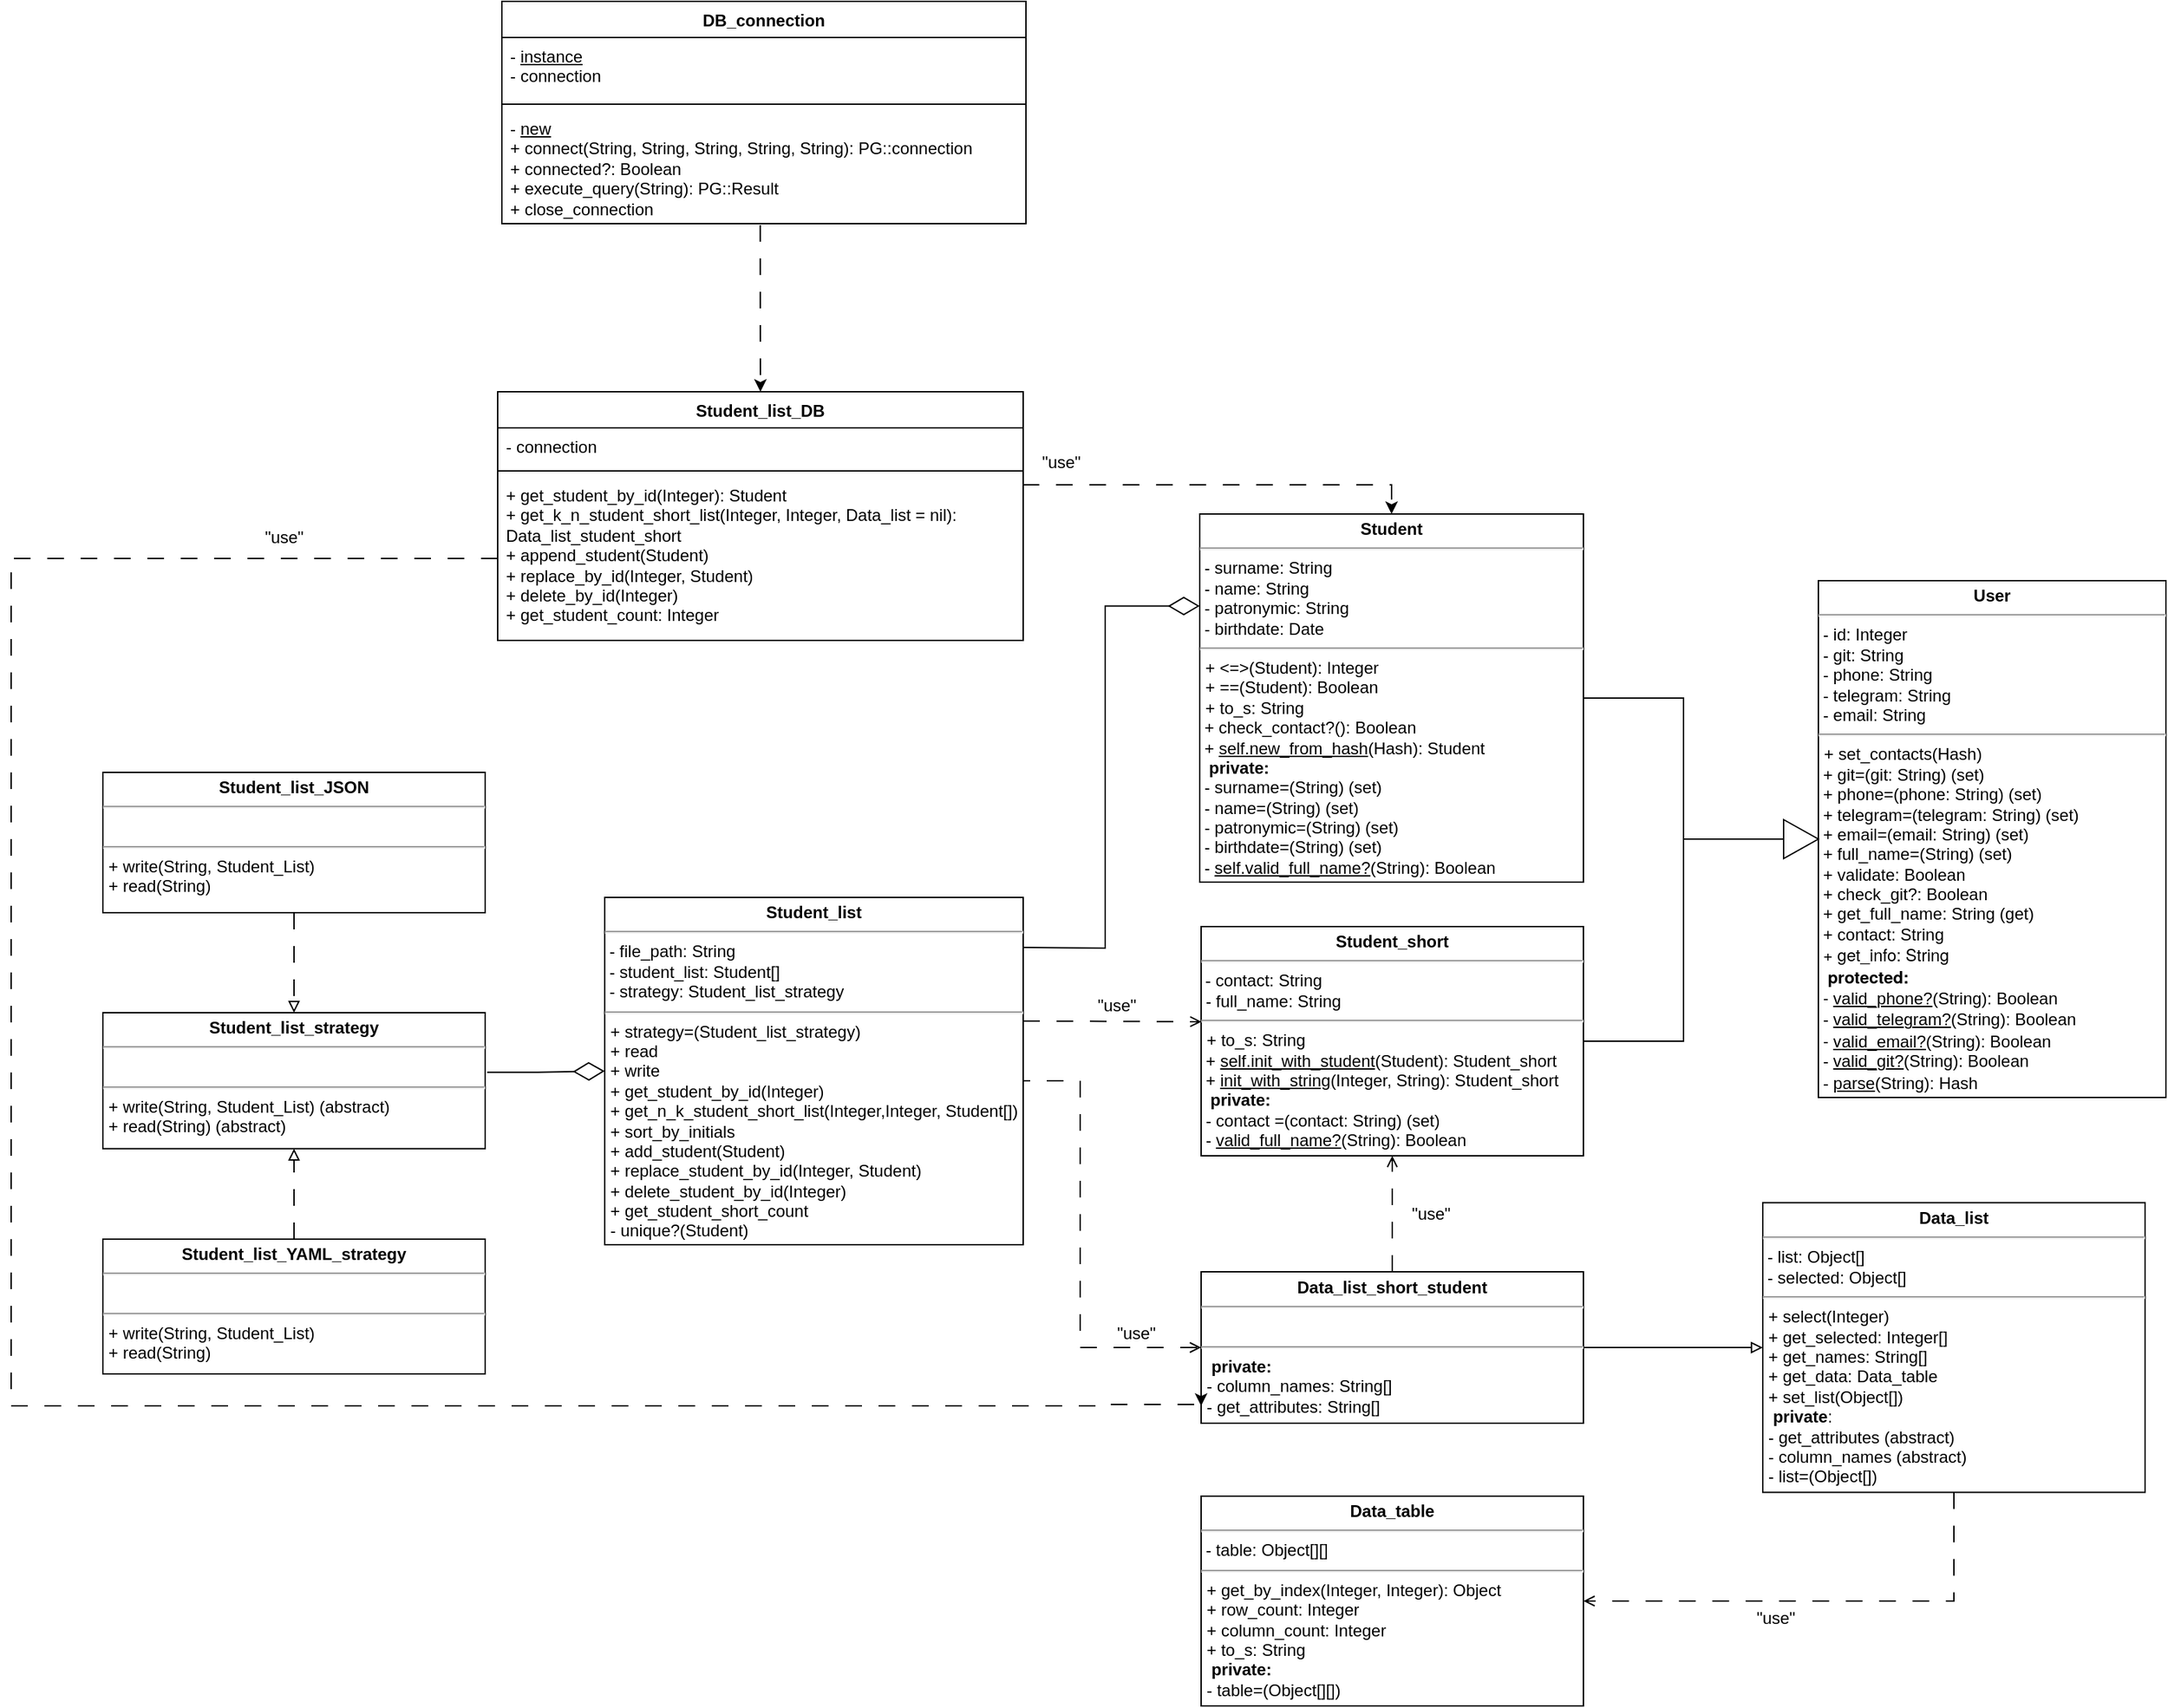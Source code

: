 <mxfile version="23.0.2" type="device">
  <diagram name="Страница — 1" id="i9a7rYfuKe7Sr2Hh15UE">
    <mxGraphModel dx="2114" dy="1324" grid="0" gridSize="10" guides="1" tooltips="1" connect="1" arrows="1" fold="1" page="0" pageScale="1" pageWidth="827" pageHeight="1169" math="0" shadow="0">
      <root>
        <mxCell id="0" />
        <mxCell id="1" parent="0" />
        <mxCell id="XE95BQeEQHAdmC5Dozax-6" value="&lt;p style=&quot;margin: 4px 0px 0px; text-align: center;&quot;&gt;&lt;b style=&quot;&quot;&gt;&lt;font style=&quot;font-size: 12px;&quot;&gt;User&lt;/font&gt;&lt;/b&gt;&lt;/p&gt;&lt;hr style=&quot;&quot;&gt;&lt;div style=&quot;border-color: var(--border-color);&quot;&gt;&lt;font style=&quot;border-color: var(--border-color); font-size: 12px;&quot; face=&quot;Helvetica&quot;&gt;&amp;nbsp;- id: Integer&lt;/font&gt;&lt;/div&gt;&lt;div style=&quot;border-color: var(--border-color);&quot;&gt;&lt;font style=&quot;font-size: 12px;&quot;&gt;&amp;nbsp;-&lt;/font&gt;&lt;span style=&quot;background-color: initial;&quot;&gt;&amp;nbsp;git: String&amp;nbsp;&lt;/span&gt;&lt;/div&gt;&lt;div style=&quot;border-color: var(--border-color);&quot;&gt;&lt;font style=&quot;font-size: 12px;&quot;&gt;&amp;nbsp;- phone: String&lt;/font&gt;&lt;/div&gt;&lt;div style=&quot;border-color: var(--border-color);&quot;&gt;&lt;font style=&quot;font-size: 12px;&quot;&gt;&amp;nbsp;- telegram: String&lt;/font&gt;&lt;/div&gt;&lt;div style=&quot;border-color: var(--border-color);&quot;&gt;&lt;font style=&quot;font-size: 12px;&quot;&gt;&amp;nbsp;- email: String&lt;/font&gt;&lt;/div&gt;&lt;hr style=&quot;&quot;&gt;&lt;p style=&quot;margin: 0px 0px 0px 4px;&quot;&gt;&lt;font style=&quot;font-size: 12px;&quot;&gt;+ set_contacts(Hash)&amp;nbsp;&lt;/font&gt;&lt;/p&gt;&lt;font style=&quot;font-size: 12px;&quot;&gt;&amp;nbsp;+ git=(git: String) (set)&lt;br&gt;&amp;nbsp;+ phone=(phone: String) (set)&lt;br&gt;&amp;nbsp;+ telegram=(telegram: String) (set)&lt;br&gt;&amp;nbsp;+&amp;nbsp;email=(email: String) (set)&lt;br style=&quot;&quot;&gt;&amp;nbsp;+ full_name=(String) (set)&lt;br style=&quot;&quot;&gt;&amp;nbsp;+&amp;nbsp;validate: Boolean&lt;br style=&quot;&quot;&gt;&amp;nbsp;+&amp;nbsp;check_git?: Boolean&lt;br style=&quot;&quot;&gt;&amp;nbsp;+&amp;nbsp;get_full_name: String (get)&lt;br style=&quot;&quot;&gt;&amp;nbsp;+ contact: String&lt;br style=&quot;&quot;&gt;&lt;span style=&quot;font-family: &amp;quot;Helvetica Neue&amp;quot;; background-color: initial;&quot; class=&quot;Apple-converted-space&quot;&gt;&amp;nbsp;+ get_info: String&lt;span style=&quot;background-color: initial;&quot; class=&quot;Apple-converted-space&quot;&gt;&amp;nbsp;&lt;br&gt;&lt;/span&gt;&lt;span style=&quot;background-color: initial;&quot;&gt;&amp;nbsp;&amp;nbsp;&lt;b style=&quot;&quot;&gt;protected:&amp;nbsp;&lt;/b&gt;&lt;br&gt;&lt;/span&gt;&amp;nbsp;-&amp;nbsp;&lt;/span&gt;&lt;u&gt;valid_phone?&lt;/u&gt;(String): Boolean&lt;br&gt;&amp;nbsp;-&amp;nbsp;&lt;u&gt;valid_telegram?&lt;/u&gt;(String): Boolean&lt;span style=&quot;font-family: &amp;quot;Helvetica Neue&amp;quot;; background-color: initial;&quot; class=&quot;Apple-converted-space&quot;&gt;&amp;nbsp;&lt;br&gt;&amp;nbsp;-&amp;nbsp;&lt;u&gt;v&lt;/u&gt;&lt;/span&gt;&lt;u&gt;alid_email?&lt;/u&gt;(String): Boolean&lt;br&gt;&amp;nbsp;-&amp;nbsp;&lt;u&gt;valid_git?&lt;/u&gt;(String): Boolean&lt;br&gt;&amp;nbsp;-&amp;nbsp;&lt;u&gt;parse&lt;/u&gt;(String): Hash&amp;nbsp;&lt;span style=&quot;font-family: &amp;quot;Helvetica Neue&amp;quot;; background-color: initial;&quot;&gt;&lt;/span&gt;&lt;br&gt;&lt;br&gt;&lt;span style=&quot;font-family: &amp;quot;Helvetica Neue&amp;quot;; background-color: initial;&quot; class=&quot;Apple-converted-space&quot;&gt;&amp;nbsp;&lt;/span&gt;&lt;/font&gt;" style="verticalAlign=top;align=left;overflow=fill;fontSize=12;fontFamily=Helvetica;html=1;whiteSpace=wrap;spacingLeft=1;spacing=0;spacingTop=0;" parent="1" vertex="1">
          <mxGeometry x="564" y="146" width="250" height="372" as="geometry" />
        </mxCell>
        <mxCell id="r5wtg_AWXMAh0Cm2pznO-2" style="edgeStyle=orthogonalEdgeStyle;rounded=0;orthogonalLoop=1;jettySize=auto;html=1;entryX=0;entryY=0.5;entryDx=0;entryDy=0;endArrow=none;endFill=0;" parent="1" source="XE95BQeEQHAdmC5Dozax-8" target="r5wtg_AWXMAh0Cm2pznO-1" edge="1">
          <mxGeometry relative="1" as="geometry" />
        </mxCell>
        <mxCell id="XE95BQeEQHAdmC5Dozax-8" value="&lt;p style=&quot;margin: 4px 0px 0px; text-align: center; font-size: 12px;&quot;&gt;&lt;b style=&quot;font-size: 12px;&quot;&gt;&lt;font style=&quot;font-size: 12px;&quot;&gt;Student&lt;/font&gt;&lt;/b&gt;&lt;/p&gt;&lt;hr style=&quot;font-size: 12px;&quot;&gt;&lt;div style=&quot;border-color: var(--border-color); font-size: 12px;&quot;&gt;&lt;font style=&quot;border-color: var(--border-color); font-size: 12px;&quot;&gt;&amp;nbsp;- surname: String&amp;nbsp;&lt;br style=&quot;font-size: 12px;&quot;&gt;&lt;/font&gt;&lt;/div&gt;&lt;div style=&quot;border-color: var(--border-color); font-size: 12px;&quot;&gt;&lt;font style=&quot;border-color: var(--border-color); font-size: 12px;&quot;&gt;&amp;nbsp;- name: String&amp;nbsp;&lt;/font&gt;&lt;/div&gt;&lt;div style=&quot;border-color: var(--border-color); font-size: 12px;&quot;&gt;&lt;font style=&quot;border-color: var(--border-color); font-size: 12px;&quot;&gt;&amp;nbsp;- patronymic: String&lt;/font&gt;&lt;/div&gt;&lt;div style=&quot;border-color: var(--border-color); font-size: 12px;&quot;&gt;&lt;font style=&quot;border-color: var(--border-color); font-size: 12px;&quot;&gt;&amp;nbsp;- birthdate: Date&amp;nbsp;&lt;/font&gt;&lt;/div&gt;&lt;hr style=&quot;font-size: 12px;&quot;&gt;&lt;p style=&quot;margin: 0px 0px 0px 4px; font-size: 12px;&quot;&gt;&lt;font style=&quot;font-size: 12px;&quot;&gt;+&amp;nbsp;&lt;/font&gt;&amp;lt;=&amp;gt;(Student): Integer&lt;/p&gt;&lt;p style=&quot;margin: 0px 0px 0px 4px; font-size: 12px;&quot;&gt;+ ==(Student): Boolean&lt;/p&gt;&lt;p style=&quot;margin: 0px 0px 0px 4px; font-size: 12px;&quot;&gt;&lt;font style=&quot;font-size: 12px;&quot;&gt;+ t&lt;/font&gt;o_s: String&lt;span style=&quot;font-size: 12px; background-color: initial;&quot; class=&quot;Apple-converted-space&quot;&gt;&amp;nbsp;&lt;/span&gt;&lt;/p&gt;&lt;font style=&quot;font-size: 12px;&quot;&gt;&amp;nbsp;+&amp;nbsp;check_contact?(): Boolean&lt;br&gt;&amp;nbsp;+ &lt;u&gt;self.new_from_hash&lt;/u&gt;(Hash): Student&lt;br&gt;&amp;nbsp;&amp;nbsp;&lt;b&gt;private:&lt;/b&gt;&lt;br style=&quot;font-size: 12px;&quot;&gt;&amp;nbsp;- surname=(String) (set)&lt;br style=&quot;font-size: 12px;&quot;&gt;&amp;nbsp;- name=(String) (set)&lt;br style=&quot;font-size: 12px;&quot;&gt;&amp;nbsp;- patronymic=(String)&amp;nbsp;&lt;span style=&quot;background-color: initial; font-size: 12px;&quot; class=&quot;Apple-converted-space&quot;&gt;(set)&lt;br&gt;&amp;nbsp;- birthdate=(String) (set)&lt;span style=&quot;background-color: initial; font-size: 12px;&quot;&gt;&lt;br style=&quot;font-size: 12px;&quot;&gt;&lt;/span&gt;&amp;nbsp;-&amp;nbsp;&lt;u&gt;self.valid_full_name?&lt;/u&gt;(String): Boolean&lt;span style=&quot;font-size: 12px; background-color: initial;&quot; class=&quot;Apple-converted-space&quot;&gt;&amp;nbsp;&lt;/span&gt;&lt;/span&gt;&lt;br style=&quot;font-size: 12px;&quot;&gt;&lt;br style=&quot;font-size: 12px;&quot;&gt;&lt;span style=&quot;background-color: initial; font-size: 12px;&quot; class=&quot;Apple-converted-space&quot;&gt;&amp;nbsp;&lt;/span&gt;&lt;/font&gt;" style="verticalAlign=top;align=left;overflow=fill;fontSize=12;fontFamily=Helvetica;html=1;whiteSpace=wrap;spacingLeft=1;spacing=0;spacingTop=0;" parent="1" vertex="1">
          <mxGeometry x="119" y="98" width="276" height="265" as="geometry" />
        </mxCell>
        <mxCell id="r5wtg_AWXMAh0Cm2pznO-3" style="edgeStyle=orthogonalEdgeStyle;rounded=0;orthogonalLoop=1;jettySize=auto;html=1;entryX=0;entryY=0.5;entryDx=0;entryDy=0;endArrow=none;endFill=0;" parent="1" source="XE95BQeEQHAdmC5Dozax-9" target="r5wtg_AWXMAh0Cm2pznO-1" edge="1">
          <mxGeometry relative="1" as="geometry" />
        </mxCell>
        <mxCell id="XE95BQeEQHAdmC5Dozax-9" value="&lt;p style=&quot;margin: 4px 0px 0px; text-align: center;&quot;&gt;&lt;b style=&quot;&quot;&gt;&lt;font face=&quot;Helvetica&quot; style=&quot;font-size: 12px;&quot;&gt;Student_short&lt;/font&gt;&lt;/b&gt;&lt;/p&gt;&lt;hr style=&quot;&quot;&gt;&lt;div style=&quot;border-color: var(--border-color);&quot;&gt;&lt;font style=&quot;font-size: 12px;&quot;&gt;&lt;span style=&quot;background-color: initial;&quot;&gt;&lt;font face=&quot;Lt6sbaxPKtE7krCIfs0r&quot;&gt;&amp;nbsp;-&lt;/font&gt;&amp;nbsp;contact&lt;/span&gt;&lt;span style=&quot;background-color: initial;&quot;&gt;: String&lt;/span&gt;&lt;/font&gt;&lt;/div&gt;&lt;div style=&quot;border-color: var(--border-color);&quot;&gt;&lt;font style=&quot;font-size: 12px;&quot;&gt;&lt;span style=&quot;background-color: initial;&quot;&gt;&amp;nbsp;- full_name: String&lt;/span&gt;&lt;/font&gt;&lt;/div&gt;&lt;hr style=&quot;&quot;&gt;&lt;p style=&quot;margin: 0px 0px 0px 4px;&quot;&gt;&lt;font style=&quot;background-color: initial;&quot;&gt;+&amp;nbsp;&lt;/font&gt;&lt;span style=&quot;background-color: initial;&quot;&gt;to_s: String&lt;/span&gt;&lt;span style=&quot;background-color: initial;&quot; class=&quot;Apple-converted-space&quot;&gt;&amp;nbsp;&lt;/span&gt;&lt;br&gt;&lt;/p&gt;&lt;font style=&quot;font-size: 12px;&quot;&gt;&lt;span style=&quot;background-color: initial;&quot; class=&quot;Apple-converted-space&quot;&gt;&amp;nbsp;+&amp;nbsp;&lt;/span&gt;&lt;u&gt;self.init_with_student&lt;/u&gt;(Student): Student_short&lt;br&gt;&amp;nbsp;+&amp;nbsp;&lt;u&gt;init_with_string&lt;/u&gt;(Integer, String): Student_short&lt;br&gt;&amp;nbsp;&amp;nbsp;&lt;b&gt;private:&lt;/b&gt;&lt;br&gt;&amp;nbsp;- contact =(contact: String) (set)&lt;br&gt;&lt;span style=&quot;background-color: initial;&quot; class=&quot;Apple-converted-space&quot;&gt;&amp;nbsp;-&amp;nbsp;&lt;u&gt;valid_full_name?&lt;/u&gt;(String): Boolean&lt;/span&gt;&lt;br&gt;&lt;br&gt;&lt;span style=&quot;font-family: Lt6sbaxPKtE7krCIfs0r; background-color: initial;&quot; class=&quot;Apple-converted-space&quot;&gt;&amp;nbsp;&lt;/span&gt;&lt;/font&gt;" style="verticalAlign=top;align=left;overflow=fill;fontSize=12;fontFamily=Helvetica;html=1;whiteSpace=wrap;spacingLeft=1;spacing=0;spacingTop=0;" parent="1" vertex="1">
          <mxGeometry x="120" y="395" width="275" height="165" as="geometry" />
        </mxCell>
        <mxCell id="PT7E_KIHdmfiMfbQSfNv-4" value="&lt;p style=&quot;margin: 4px 0px 0px; text-align: center;&quot;&gt;&lt;b&gt;Data_list_short_student&lt;/b&gt;&lt;/p&gt;&lt;hr style=&quot;&quot;&gt;&lt;div style=&quot;border-color: var(--border-color);&quot;&gt;&lt;br&gt;&lt;/div&gt;&lt;hr style=&quot;&quot;&gt;&lt;p style=&quot;margin: 0px 0px 0px 4px;&quot;&gt;&amp;nbsp;&lt;b&gt;private:&lt;/b&gt;&lt;/p&gt;&lt;p style=&quot;margin: 0px 0px 0px 4px;&quot;&gt;- column_names: String[]&lt;/p&gt;&lt;p style=&quot;margin: 0px 0px 0px 4px;&quot;&gt;-&amp;nbsp;get_attributes: String[]&lt;/p&gt;" style="verticalAlign=top;align=left;overflow=fill;fontSize=12;fontFamily=Helvetica;html=1;whiteSpace=wrap;spacingLeft=1;spacing=0;spacingTop=0;" parent="1" vertex="1">
          <mxGeometry x="120" y="643.5" width="275" height="109" as="geometry" />
        </mxCell>
        <mxCell id="Pea8CBOK4NY8jZDrgwvB-4" style="edgeStyle=orthogonalEdgeStyle;rounded=0;orthogonalLoop=1;jettySize=auto;html=1;entryX=0.5;entryY=1;entryDx=0;entryDy=0;dashed=1;endArrow=open;endFill=0;dashPattern=12 12;" parent="1" source="PT7E_KIHdmfiMfbQSfNv-4" target="XE95BQeEQHAdmC5Dozax-9" edge="1">
          <mxGeometry relative="1" as="geometry" />
        </mxCell>
        <mxCell id="Pea8CBOK4NY8jZDrgwvB-5" value="&quot;use&quot;" style="text;html=1;align=center;verticalAlign=middle;resizable=0;points=[];autosize=1;strokeColor=none;fillColor=none;" parent="1" vertex="1">
          <mxGeometry x="262" y="589" width="46" height="26" as="geometry" />
        </mxCell>
        <mxCell id="Pea8CBOK4NY8jZDrgwvB-9" style="edgeStyle=orthogonalEdgeStyle;rounded=0;orthogonalLoop=1;jettySize=auto;html=1;entryX=1;entryY=0.5;entryDx=0;entryDy=0;endArrow=none;endFill=0;startArrow=block;startFill=0;" parent="1" source="Pea8CBOK4NY8jZDrgwvB-6" target="PT7E_KIHdmfiMfbQSfNv-4" edge="1">
          <mxGeometry relative="1" as="geometry" />
        </mxCell>
        <mxCell id="Pea8CBOK4NY8jZDrgwvB-13" style="edgeStyle=orthogonalEdgeStyle;rounded=0;orthogonalLoop=1;jettySize=auto;html=1;exitX=0.5;exitY=1;exitDx=0;exitDy=0;entryX=1;entryY=0.5;entryDx=0;entryDy=0;endArrow=open;endFill=0;startArrow=none;startFill=0;dashed=1;dashPattern=12 12;" parent="1" source="Pea8CBOK4NY8jZDrgwvB-6" target="Pea8CBOK4NY8jZDrgwvB-12" edge="1">
          <mxGeometry relative="1" as="geometry" />
        </mxCell>
        <mxCell id="Pea8CBOK4NY8jZDrgwvB-6" value="&lt;p style=&quot;margin: 4px 0px 0px; text-align: center;&quot;&gt;&lt;b&gt;Data_list&lt;/b&gt;&lt;/p&gt;&lt;hr style=&quot;&quot;&gt;&lt;div style=&quot;border-color: var(--border-color);&quot;&gt;&amp;nbsp;- list: Object[]&lt;/div&gt;&lt;div style=&quot;border-color: var(--border-color);&quot;&gt;&amp;nbsp;- selected: Object[]&lt;/div&gt;&lt;hr style=&quot;&quot;&gt;&lt;p style=&quot;margin: 0px 0px 0px 4px;&quot;&gt;&lt;span style=&quot;background-color: initial;&quot;&gt;+ select(Integer)&lt;/span&gt;&lt;/p&gt;&lt;p style=&quot;margin: 0px 0px 0px 4px;&quot;&gt;+ get_selected: Integer[]&lt;/p&gt;&lt;p style=&quot;margin: 0px 0px 0px 4px;&quot;&gt;+ get_names: String[]&lt;/p&gt;&lt;p style=&quot;margin: 0px 0px 0px 4px;&quot;&gt;+ get_data: Data_table&lt;/p&gt;&lt;p style=&quot;margin: 0px 0px 0px 4px;&quot;&gt;+ set_list(Object[])&lt;/p&gt;&lt;p style=&quot;margin: 0px 0px 0px 4px;&quot;&gt;&lt;b&gt;&amp;nbsp;private&lt;/b&gt;:&lt;/p&gt;&lt;p style=&quot;margin: 0px 0px 0px 4px;&quot;&gt;-&amp;nbsp;get_attributes (abstract)&lt;/p&gt;&lt;p style=&quot;margin: 0px 0px 0px 4px;&quot;&gt;- column_names (abstract)&lt;/p&gt;&lt;p style=&quot;margin: 0px 0px 0px 4px;&quot;&gt;- list=(Object[])&lt;/p&gt;" style="verticalAlign=top;align=left;overflow=fill;fontSize=12;fontFamily=Helvetica;html=1;whiteSpace=wrap;spacingLeft=1;spacing=0;spacingTop=0;" parent="1" vertex="1">
          <mxGeometry x="524" y="593.75" width="275" height="208.5" as="geometry" />
        </mxCell>
        <mxCell id="Pea8CBOK4NY8jZDrgwvB-12" value="&lt;p style=&quot;margin: 4px 0px 0px; text-align: center;&quot;&gt;&lt;b&gt;Data_table&lt;/b&gt;&lt;/p&gt;&lt;hr style=&quot;&quot;&gt;&lt;div style=&quot;border-color: var(--border-color);&quot;&gt;&amp;nbsp;- table: Object[][]&lt;/div&gt;&lt;hr style=&quot;&quot;&gt;&lt;p style=&quot;margin: 0px 0px 0px 4px;&quot;&gt;+&amp;nbsp;get_by_index(Integer, Integer): Object&lt;/p&gt;&lt;p style=&quot;margin: 0px 0px 0px 4px;&quot;&gt;+ row_count: Integer&lt;/p&gt;&lt;p style=&quot;margin: 0px 0px 0px 4px;&quot;&gt;+ column_count: Integer&lt;/p&gt;&lt;p style=&quot;margin: 0px 0px 0px 4px;&quot;&gt;+ to_s: String&lt;/p&gt;&lt;p style=&quot;margin: 0px 0px 0px 4px;&quot;&gt;&amp;nbsp;&lt;b&gt;private:&lt;/b&gt;&lt;/p&gt;&lt;p style=&quot;margin: 0px 0px 0px 4px;&quot;&gt;- table=(Object[][])&lt;/p&gt;" style="verticalAlign=top;align=left;overflow=fill;fontSize=12;fontFamily=Helvetica;html=1;whiteSpace=wrap;spacingLeft=1;spacing=0;spacingTop=0;" parent="1" vertex="1">
          <mxGeometry x="120" y="805" width="275" height="151" as="geometry" />
        </mxCell>
        <mxCell id="Pea8CBOK4NY8jZDrgwvB-14" value="&quot;use&quot;" style="text;html=1;align=center;verticalAlign=middle;resizable=0;points=[];autosize=1;strokeColor=none;fillColor=none;" parent="1" vertex="1">
          <mxGeometry x="510" y="880" width="46" height="26" as="geometry" />
        </mxCell>
        <mxCell id="BpApTvD1QGcqfDAQHZFD-7" style="edgeStyle=orthogonalEdgeStyle;rounded=0;orthogonalLoop=1;jettySize=auto;html=1;exitX=1;exitY=0.5;exitDx=0;exitDy=0;entryX=0;entryY=0.5;entryDx=0;entryDy=0;dashed=1;dashPattern=12 12;endArrow=open;endFill=0;" parent="1" source="BpApTvD1QGcqfDAQHZFD-3" target="PT7E_KIHdmfiMfbQSfNv-4" edge="1">
          <mxGeometry relative="1" as="geometry">
            <Array as="points">
              <mxPoint x="33" y="506" />
              <mxPoint x="33" y="698" />
            </Array>
          </mxGeometry>
        </mxCell>
        <mxCell id="BpApTvD1QGcqfDAQHZFD-3" value="&lt;p style=&quot;margin: 4px 0px 0px; text-align: center;&quot;&gt;&lt;b&gt;Student_list&lt;/b&gt;&lt;/p&gt;&lt;hr style=&quot;&quot;&gt;&lt;div style=&quot;border-color: var(--border-color);&quot;&gt;&amp;nbsp;- file_path: String&lt;/div&gt;&lt;div style=&quot;border-color: var(--border-color);&quot;&gt;&amp;nbsp;- student_list: Student[]&lt;/div&gt;&lt;div style=&quot;border-color: var(--border-color);&quot;&gt;&amp;nbsp;- strategy: Student_list_strategy&lt;/div&gt;&lt;hr style=&quot;&quot;&gt;&lt;p style=&quot;margin: 0px 0px 0px 4px;&quot;&gt;+ strategy=(Student_list_strategy&lt;span style=&quot;background-color: initial;&quot;&gt;)&lt;/span&gt;&lt;/p&gt;&lt;p style=&quot;margin: 0px 0px 0px 4px;&quot;&gt;&lt;span style=&quot;background-color: initial;&quot;&gt;+ read&lt;/span&gt;&lt;/p&gt;&lt;p style=&quot;margin: 0px 0px 0px 4px;&quot;&gt;+ write&lt;/p&gt;&lt;p style=&quot;margin: 0px 0px 0px 4px;&quot;&gt;+ get_student_by_id(Integer)&lt;/p&gt;&lt;p style=&quot;margin: 0px 0px 0px 4px;&quot;&gt;+ get_n_k_student_short_list(Integer,Integer,&amp;nbsp;Student[])&lt;/p&gt;&lt;p style=&quot;margin: 0px 0px 0px 4px;&quot;&gt;+ sort_by_initials&lt;/p&gt;&lt;p style=&quot;margin: 0px 0px 0px 4px;&quot;&gt;+ add_student(Student)&lt;/p&gt;&lt;p style=&quot;margin: 0px 0px 0px 4px;&quot;&gt;+ replace_student_by_id(Integer, Student)&lt;/p&gt;&lt;p style=&quot;margin: 0px 0px 0px 4px;&quot;&gt;+ delete_student_by_id(Integer)&lt;/p&gt;&lt;p style=&quot;margin: 0px 0px 0px 4px;&quot;&gt;+ get_student_short_count&lt;/p&gt;&lt;p style=&quot;margin: 0px 0px 0px 4px;&quot;&gt;- unique?(Student)&lt;/p&gt;&lt;p style=&quot;margin: 0px 0px 0px 4px;&quot;&gt;&lt;br&gt;&lt;/p&gt;" style="verticalAlign=top;align=left;overflow=fill;fontSize=12;fontFamily=Helvetica;html=1;whiteSpace=wrap;spacingLeft=1;spacing=0;spacingTop=0;" parent="1" vertex="1">
          <mxGeometry x="-309" y="374" width="301" height="250" as="geometry" />
        </mxCell>
        <mxCell id="BpApTvD1QGcqfDAQHZFD-6" style="edgeStyle=orthogonalEdgeStyle;rounded=0;orthogonalLoop=1;jettySize=auto;html=1;entryX=0.001;entryY=0.415;entryDx=0;entryDy=0;entryPerimeter=0;endArrow=open;endFill=0;dashed=1;dashPattern=12 12;" parent="1" target="XE95BQeEQHAdmC5Dozax-9" edge="1">
          <mxGeometry relative="1" as="geometry">
            <mxPoint x="-8" y="463" as="sourcePoint" />
          </mxGeometry>
        </mxCell>
        <mxCell id="BpApTvD1QGcqfDAQHZFD-8" value="&quot;use&quot;" style="text;html=1;align=center;verticalAlign=middle;resizable=0;points=[];autosize=1;strokeColor=none;fillColor=none;" parent="1" vertex="1">
          <mxGeometry x="36" y="439" width="46" height="26" as="geometry" />
        </mxCell>
        <mxCell id="BpApTvD1QGcqfDAQHZFD-9" value="&quot;use&quot;" style="text;html=1;align=center;verticalAlign=middle;resizable=0;points=[];autosize=1;strokeColor=none;fillColor=none;" parent="1" vertex="1">
          <mxGeometry x="50" y="675" width="46" height="26" as="geometry" />
        </mxCell>
        <mxCell id="RZ3JEqOYBqGu6zBNdv0o-5" style="edgeStyle=orthogonalEdgeStyle;rounded=0;orthogonalLoop=1;jettySize=auto;html=1;entryX=0.5;entryY=0;entryDx=0;entryDy=0;endArrow=block;endFill=0;dashed=1;dashPattern=12 12;" parent="1" source="BpApTvD1QGcqfDAQHZFD-10" target="RZ3JEqOYBqGu6zBNdv0o-4" edge="1">
          <mxGeometry relative="1" as="geometry" />
        </mxCell>
        <mxCell id="BpApTvD1QGcqfDAQHZFD-10" value="&lt;p style=&quot;margin: 4px 0px 0px; text-align: center;&quot;&gt;&lt;b&gt;Student_list_JSON&lt;/b&gt;&lt;/p&gt;&lt;hr style=&quot;&quot;&gt;&lt;div style=&quot;border-color: var(--border-color);&quot;&gt;&lt;br&gt;&lt;/div&gt;&lt;hr style=&quot;&quot;&gt;&lt;p style=&quot;border-color: var(--border-color); margin: 0px 0px 0px 4px;&quot;&gt;+ write(String, Student_List)&amp;nbsp;&lt;br style=&quot;border-color: var(--border-color);&quot;&gt;&lt;/p&gt;&lt;p style=&quot;border-color: var(--border-color); margin: 0px 0px 0px 4px;&quot;&gt;+ read(String)&amp;nbsp;&lt;/p&gt;" style="verticalAlign=top;align=left;overflow=fill;fontSize=12;fontFamily=Helvetica;html=1;whiteSpace=wrap;spacingLeft=1;spacing=0;spacingTop=0;" parent="1" vertex="1">
          <mxGeometry x="-670" y="284" width="275" height="101" as="geometry" />
        </mxCell>
        <mxCell id="RZ3JEqOYBqGu6zBNdv0o-6" style="edgeStyle=orthogonalEdgeStyle;rounded=0;orthogonalLoop=1;jettySize=auto;html=1;entryX=0.5;entryY=1;entryDx=0;entryDy=0;endArrow=block;endFill=0;dashed=1;dashPattern=12 12;" parent="1" source="RZ3JEqOYBqGu6zBNdv0o-3" target="RZ3JEqOYBqGu6zBNdv0o-4" edge="1">
          <mxGeometry relative="1" as="geometry" />
        </mxCell>
        <mxCell id="RZ3JEqOYBqGu6zBNdv0o-3" value="&lt;p style=&quot;margin: 4px 0px 0px; text-align: center;&quot;&gt;&lt;b&gt;Student_list_YAML_strategy&lt;/b&gt;&lt;/p&gt;&lt;hr style=&quot;&quot;&gt;&lt;div style=&quot;border-color: var(--border-color);&quot;&gt;&lt;br&gt;&lt;/div&gt;&lt;hr style=&quot;&quot;&gt;&lt;p style=&quot;margin: 0px 0px 0px 4px;&quot;&gt;+ write(String, Student_List)&lt;/p&gt;&lt;p style=&quot;border-color: var(--border-color); margin: 0px 0px 0px 4px;&quot;&gt;+ read(String)&amp;nbsp;&lt;/p&gt;" style="verticalAlign=top;align=left;overflow=fill;fontSize=12;fontFamily=Helvetica;html=1;whiteSpace=wrap;spacingLeft=1;spacing=0;spacingTop=0;" parent="1" vertex="1">
          <mxGeometry x="-670" y="620" width="275" height="97" as="geometry" />
        </mxCell>
        <mxCell id="RZ3JEqOYBqGu6zBNdv0o-4" value="&lt;p style=&quot;margin: 4px 0px 0px; text-align: center;&quot;&gt;&lt;b&gt;Student_list_strategy&lt;/b&gt;&lt;/p&gt;&lt;hr style=&quot;&quot;&gt;&lt;div style=&quot;border-color: var(--border-color);&quot;&gt;&lt;br&gt;&lt;/div&gt;&lt;hr style=&quot;&quot;&gt;&lt;p style=&quot;margin: 0px 0px 0px 4px;&quot;&gt;&lt;span style=&quot;background-color: initial;&quot;&gt;+ write(String, Student_List) (abstract)&lt;/span&gt;&lt;br&gt;&lt;/p&gt;&lt;p style=&quot;border-color: var(--border-color); margin: 0px 0px 0px 4px;&quot;&gt;+ read(String) (abstract)&lt;/p&gt;" style="verticalAlign=top;align=left;overflow=fill;fontSize=12;fontFamily=Helvetica;html=1;whiteSpace=wrap;spacingLeft=1;spacing=0;spacingTop=0;" parent="1" vertex="1">
          <mxGeometry x="-670" y="457" width="275" height="97.87" as="geometry" />
        </mxCell>
        <mxCell id="RZ3JEqOYBqGu6zBNdv0o-8" style="edgeStyle=orthogonalEdgeStyle;rounded=0;orthogonalLoop=1;jettySize=auto;html=1;entryX=0;entryY=0.5;entryDx=0;entryDy=0;endArrow=diamondThin;endFill=0;startArrow=none;startFill=0;endSize=20;startSize=20;exitX=1.005;exitY=0.438;exitDx=0;exitDy=0;exitPerimeter=0;" parent="1" source="RZ3JEqOYBqGu6zBNdv0o-4" target="BpApTvD1QGcqfDAQHZFD-3" edge="1">
          <mxGeometry relative="1" as="geometry">
            <mxPoint x="-350" y="685.5" as="sourcePoint" />
            <mxPoint x="-292" y="723.5" as="targetPoint" />
          </mxGeometry>
        </mxCell>
        <mxCell id="RZ3JEqOYBqGu6zBNdv0o-9" style="edgeStyle=orthogonalEdgeStyle;rounded=0;orthogonalLoop=1;jettySize=auto;html=1;entryX=0;entryY=0.25;entryDx=0;entryDy=0;endArrow=diamondThin;endFill=0;startArrow=none;startFill=0;endSize=20;startSize=20;exitX=1.005;exitY=0.438;exitDx=0;exitDy=0;exitPerimeter=0;" parent="1" target="XE95BQeEQHAdmC5Dozax-8" edge="1">
          <mxGeometry relative="1" as="geometry">
            <mxPoint x="-8" y="410" as="sourcePoint" />
            <mxPoint x="77" y="410" as="targetPoint" />
          </mxGeometry>
        </mxCell>
        <mxCell id="r5wtg_AWXMAh0Cm2pznO-1" value="" style="triangle;whiteSpace=wrap;html=1;" parent="1" vertex="1">
          <mxGeometry x="539" y="318" width="25" height="28" as="geometry" />
        </mxCell>
        <mxCell id="r5wtg_AWXMAh0Cm2pznO-4" value="Student_list_DB" style="swimlane;fontStyle=1;align=center;verticalAlign=top;childLayout=stackLayout;horizontal=1;startSize=26;horizontalStack=0;resizeParent=1;resizeParentMax=0;resizeLast=0;collapsible=1;marginBottom=0;whiteSpace=wrap;html=1;" parent="1" vertex="1">
          <mxGeometry x="-386" y="10" width="378" height="179" as="geometry" />
        </mxCell>
        <mxCell id="r5wtg_AWXMAh0Cm2pznO-5" value="- connection" style="text;strokeColor=none;fillColor=none;align=left;verticalAlign=top;spacingLeft=4;spacingRight=4;overflow=hidden;rotatable=0;points=[[0,0.5],[1,0.5]];portConstraint=eastwest;whiteSpace=wrap;html=1;" parent="r5wtg_AWXMAh0Cm2pznO-4" vertex="1">
          <mxGeometry y="26" width="378" height="27" as="geometry" />
        </mxCell>
        <mxCell id="r5wtg_AWXMAh0Cm2pznO-6" value="" style="line;strokeWidth=1;fillColor=none;align=left;verticalAlign=middle;spacingTop=-1;spacingLeft=3;spacingRight=3;rotatable=0;labelPosition=right;points=[];portConstraint=eastwest;strokeColor=inherit;" parent="r5wtg_AWXMAh0Cm2pznO-4" vertex="1">
          <mxGeometry y="53" width="378" height="8" as="geometry" />
        </mxCell>
        <mxCell id="r5wtg_AWXMAh0Cm2pznO-7" value="&lt;div&gt;+ get_student_by_id(Integer): Student&lt;/div&gt;&lt;div&gt;+ get_k_n_student_short_list(Integer, Integer, Data_list = nil): Data_list_student_short&lt;/div&gt;&lt;div&gt;&lt;span style=&quot;background-color: initial;&quot;&gt;+ append_student(Student)&lt;/span&gt;&lt;br&gt;&lt;/div&gt;&lt;div&gt;+ replace_by_id(Integer, Student)&lt;/div&gt;&lt;div&gt;+ delete_by_id(Integer)&lt;/div&gt;&lt;div&gt;+ get_student_count: Integer&lt;/div&gt;" style="text;strokeColor=none;fillColor=none;align=left;verticalAlign=top;spacingLeft=4;spacingRight=4;overflow=hidden;rotatable=0;points=[[0,0.5],[1,0.5]];portConstraint=eastwest;whiteSpace=wrap;html=1;" parent="r5wtg_AWXMAh0Cm2pznO-4" vertex="1">
          <mxGeometry y="61" width="378" height="118" as="geometry" />
        </mxCell>
        <mxCell id="r5wtg_AWXMAh0Cm2pznO-8" value="DB_connection" style="swimlane;fontStyle=1;align=center;verticalAlign=top;childLayout=stackLayout;horizontal=1;startSize=26;horizontalStack=0;resizeParent=1;resizeParentMax=0;resizeLast=0;collapsible=1;marginBottom=0;whiteSpace=wrap;html=1;" parent="1" vertex="1">
          <mxGeometry x="-383" y="-271" width="377" height="160" as="geometry" />
        </mxCell>
        <mxCell id="r5wtg_AWXMAh0Cm2pznO-9" value="- &lt;u&gt;instance&lt;/u&gt;&lt;div&gt;- connection&lt;/div&gt;" style="text;strokeColor=none;fillColor=none;align=left;verticalAlign=top;spacingLeft=4;spacingRight=4;overflow=hidden;rotatable=0;points=[[0,0.5],[1,0.5]];portConstraint=eastwest;whiteSpace=wrap;html=1;" parent="r5wtg_AWXMAh0Cm2pznO-8" vertex="1">
          <mxGeometry y="26" width="377" height="44" as="geometry" />
        </mxCell>
        <mxCell id="r5wtg_AWXMAh0Cm2pznO-10" value="" style="line;strokeWidth=1;fillColor=none;align=left;verticalAlign=middle;spacingTop=-1;spacingLeft=3;spacingRight=3;rotatable=0;labelPosition=right;points=[];portConstraint=eastwest;strokeColor=inherit;" parent="r5wtg_AWXMAh0Cm2pznO-8" vertex="1">
          <mxGeometry y="70" width="377" height="8" as="geometry" />
        </mxCell>
        <mxCell id="r5wtg_AWXMAh0Cm2pznO-11" value="- &lt;u&gt;new&lt;/u&gt;&lt;div&gt;+ connect(String, String, String, String, String): PG::connection&lt;/div&gt;&lt;div&gt;+ connected?: Boolean&lt;/div&gt;&lt;div&gt;+ execute_query(String): PG::Result&lt;/div&gt;&lt;div&gt;+ close_connection&lt;/div&gt;" style="text;strokeColor=none;fillColor=none;align=left;verticalAlign=top;spacingLeft=4;spacingRight=4;overflow=hidden;rotatable=0;points=[[0,0.5],[1,0.5]];portConstraint=eastwest;whiteSpace=wrap;html=1;" parent="r5wtg_AWXMAh0Cm2pznO-8" vertex="1">
          <mxGeometry y="78" width="377" height="82" as="geometry" />
        </mxCell>
        <mxCell id="r5wtg_AWXMAh0Cm2pznO-13" style="edgeStyle=orthogonalEdgeStyle;rounded=0;orthogonalLoop=1;jettySize=auto;html=1;dashed=1;dashPattern=12 12;" parent="1" source="r5wtg_AWXMAh0Cm2pznO-7" edge="1">
          <mxGeometry relative="1" as="geometry">
            <mxPoint x="120" y="740" as="targetPoint" />
            <Array as="points">
              <mxPoint x="-736" y="130" />
              <mxPoint x="-736" y="740" />
              <mxPoint x="55" y="740" />
              <mxPoint x="120" y="739" />
            </Array>
          </mxGeometry>
        </mxCell>
        <mxCell id="r5wtg_AWXMAh0Cm2pznO-14" value="&quot;use&quot;" style="text;html=1;align=center;verticalAlign=middle;resizable=0;points=[];autosize=1;strokeColor=none;fillColor=none;" parent="1" vertex="1">
          <mxGeometry x="-563" y="102" width="46" height="26" as="geometry" />
        </mxCell>
        <mxCell id="r5wtg_AWXMAh0Cm2pznO-15" style="edgeStyle=orthogonalEdgeStyle;rounded=0;orthogonalLoop=1;jettySize=auto;html=1;entryX=0.5;entryY=0;entryDx=0;entryDy=0;exitX=0.999;exitY=0.051;exitDx=0;exitDy=0;exitPerimeter=0;dashed=1;dashPattern=12 12;" parent="1" source="r5wtg_AWXMAh0Cm2pznO-7" target="XE95BQeEQHAdmC5Dozax-8" edge="1">
          <mxGeometry relative="1" as="geometry">
            <mxPoint x="30" y="112" as="sourcePoint" />
            <Array as="points">
              <mxPoint x="257" y="77" />
            </Array>
          </mxGeometry>
        </mxCell>
        <mxCell id="r5wtg_AWXMAh0Cm2pznO-16" value="&quot;use&quot;" style="text;html=1;align=center;verticalAlign=middle;resizable=0;points=[];autosize=1;strokeColor=none;fillColor=none;" parent="1" vertex="1">
          <mxGeometry x="-4" y="48" width="46" height="26" as="geometry" />
        </mxCell>
        <mxCell id="mITI82Wi4LYZrnPkFfU6-2" style="edgeStyle=orthogonalEdgeStyle;rounded=0;orthogonalLoop=1;jettySize=auto;html=1;entryX=0.5;entryY=0;entryDx=0;entryDy=0;exitX=0.493;exitY=1.012;exitDx=0;exitDy=0;exitPerimeter=0;dashed=1;dashPattern=12 12;" edge="1" parent="1" source="r5wtg_AWXMAh0Cm2pznO-11" target="r5wtg_AWXMAh0Cm2pznO-4">
          <mxGeometry relative="1" as="geometry" />
        </mxCell>
      </root>
    </mxGraphModel>
  </diagram>
</mxfile>
